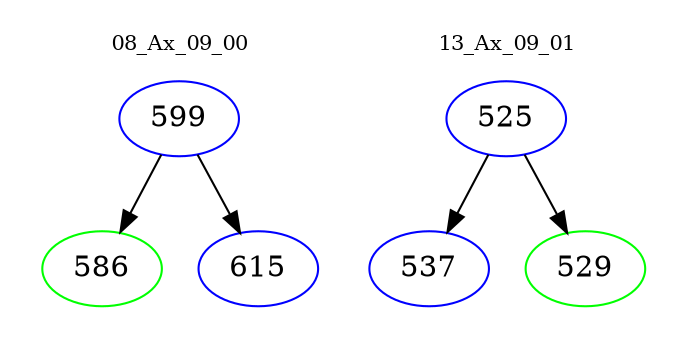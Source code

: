 digraph{
subgraph cluster_0 {
color = white
label = "08_Ax_09_00";
fontsize=10;
T0_599 [label="599", color="blue"]
T0_599 -> T0_586 [color="black"]
T0_586 [label="586", color="green"]
T0_599 -> T0_615 [color="black"]
T0_615 [label="615", color="blue"]
}
subgraph cluster_1 {
color = white
label = "13_Ax_09_01";
fontsize=10;
T1_525 [label="525", color="blue"]
T1_525 -> T1_537 [color="black"]
T1_537 [label="537", color="blue"]
T1_525 -> T1_529 [color="black"]
T1_529 [label="529", color="green"]
}
}
